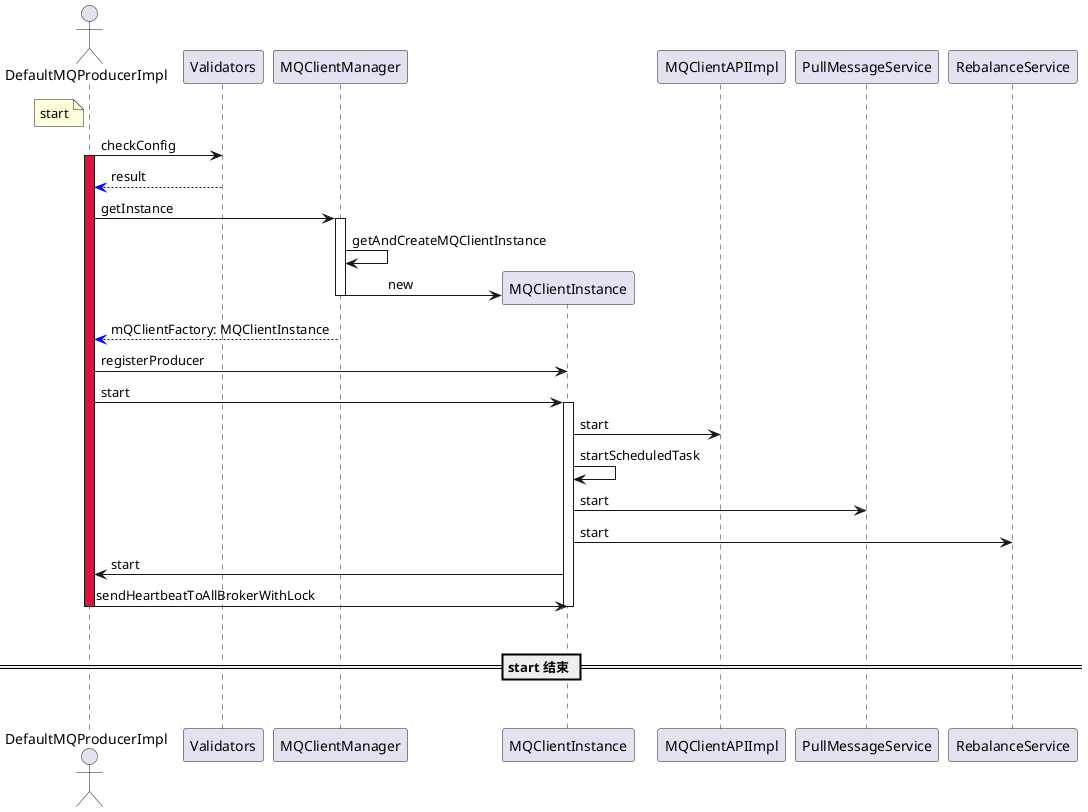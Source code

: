 @startuml
actor DefaultMQProducerImpl

'boundary  Foo2
'control  Foo3
'entity  Foo4
'database  Foo5
'collections  Foo6

note left DefaultMQProducerImpl :start

DefaultMQProducerImpl -> Validators: checkConfig

activate DefaultMQProducerImpl #Crimson

Validators -[#0000FF]-> DefaultMQProducerImpl : result

DefaultMQProducerImpl -> MQClientManager: getInstance
activate MQClientManager

MQClientManager -> MQClientManager  : getAndCreateMQClientInstance
create MQClientInstance
MQClientManager -> MQClientInstance  : \t    new
deactivate MQClientManager

MQClientManager -[#0000FF]-> DefaultMQProducerImpl  : mQClientFactory: MQClientInstance

DefaultMQProducerImpl -> MQClientInstance: registerProducer
DefaultMQProducerImpl -> MQClientInstance: start

activate MQClientInstance

MQClientInstance -> MQClientAPIImpl : start
MQClientInstance -> MQClientInstance : startScheduledTask
MQClientInstance -> PullMessageService : start
MQClientInstance -> RebalanceService : start
MQClientInstance -> DefaultMQProducerImpl : start

DefaultMQProducerImpl -> MQClientInstance : sendHeartbeatToAllBrokerWithLock

deactivate DefaultMQProducerImpl
deactivate MQClientInstance

||30||
== start 结束 ==
||30||
@enduml